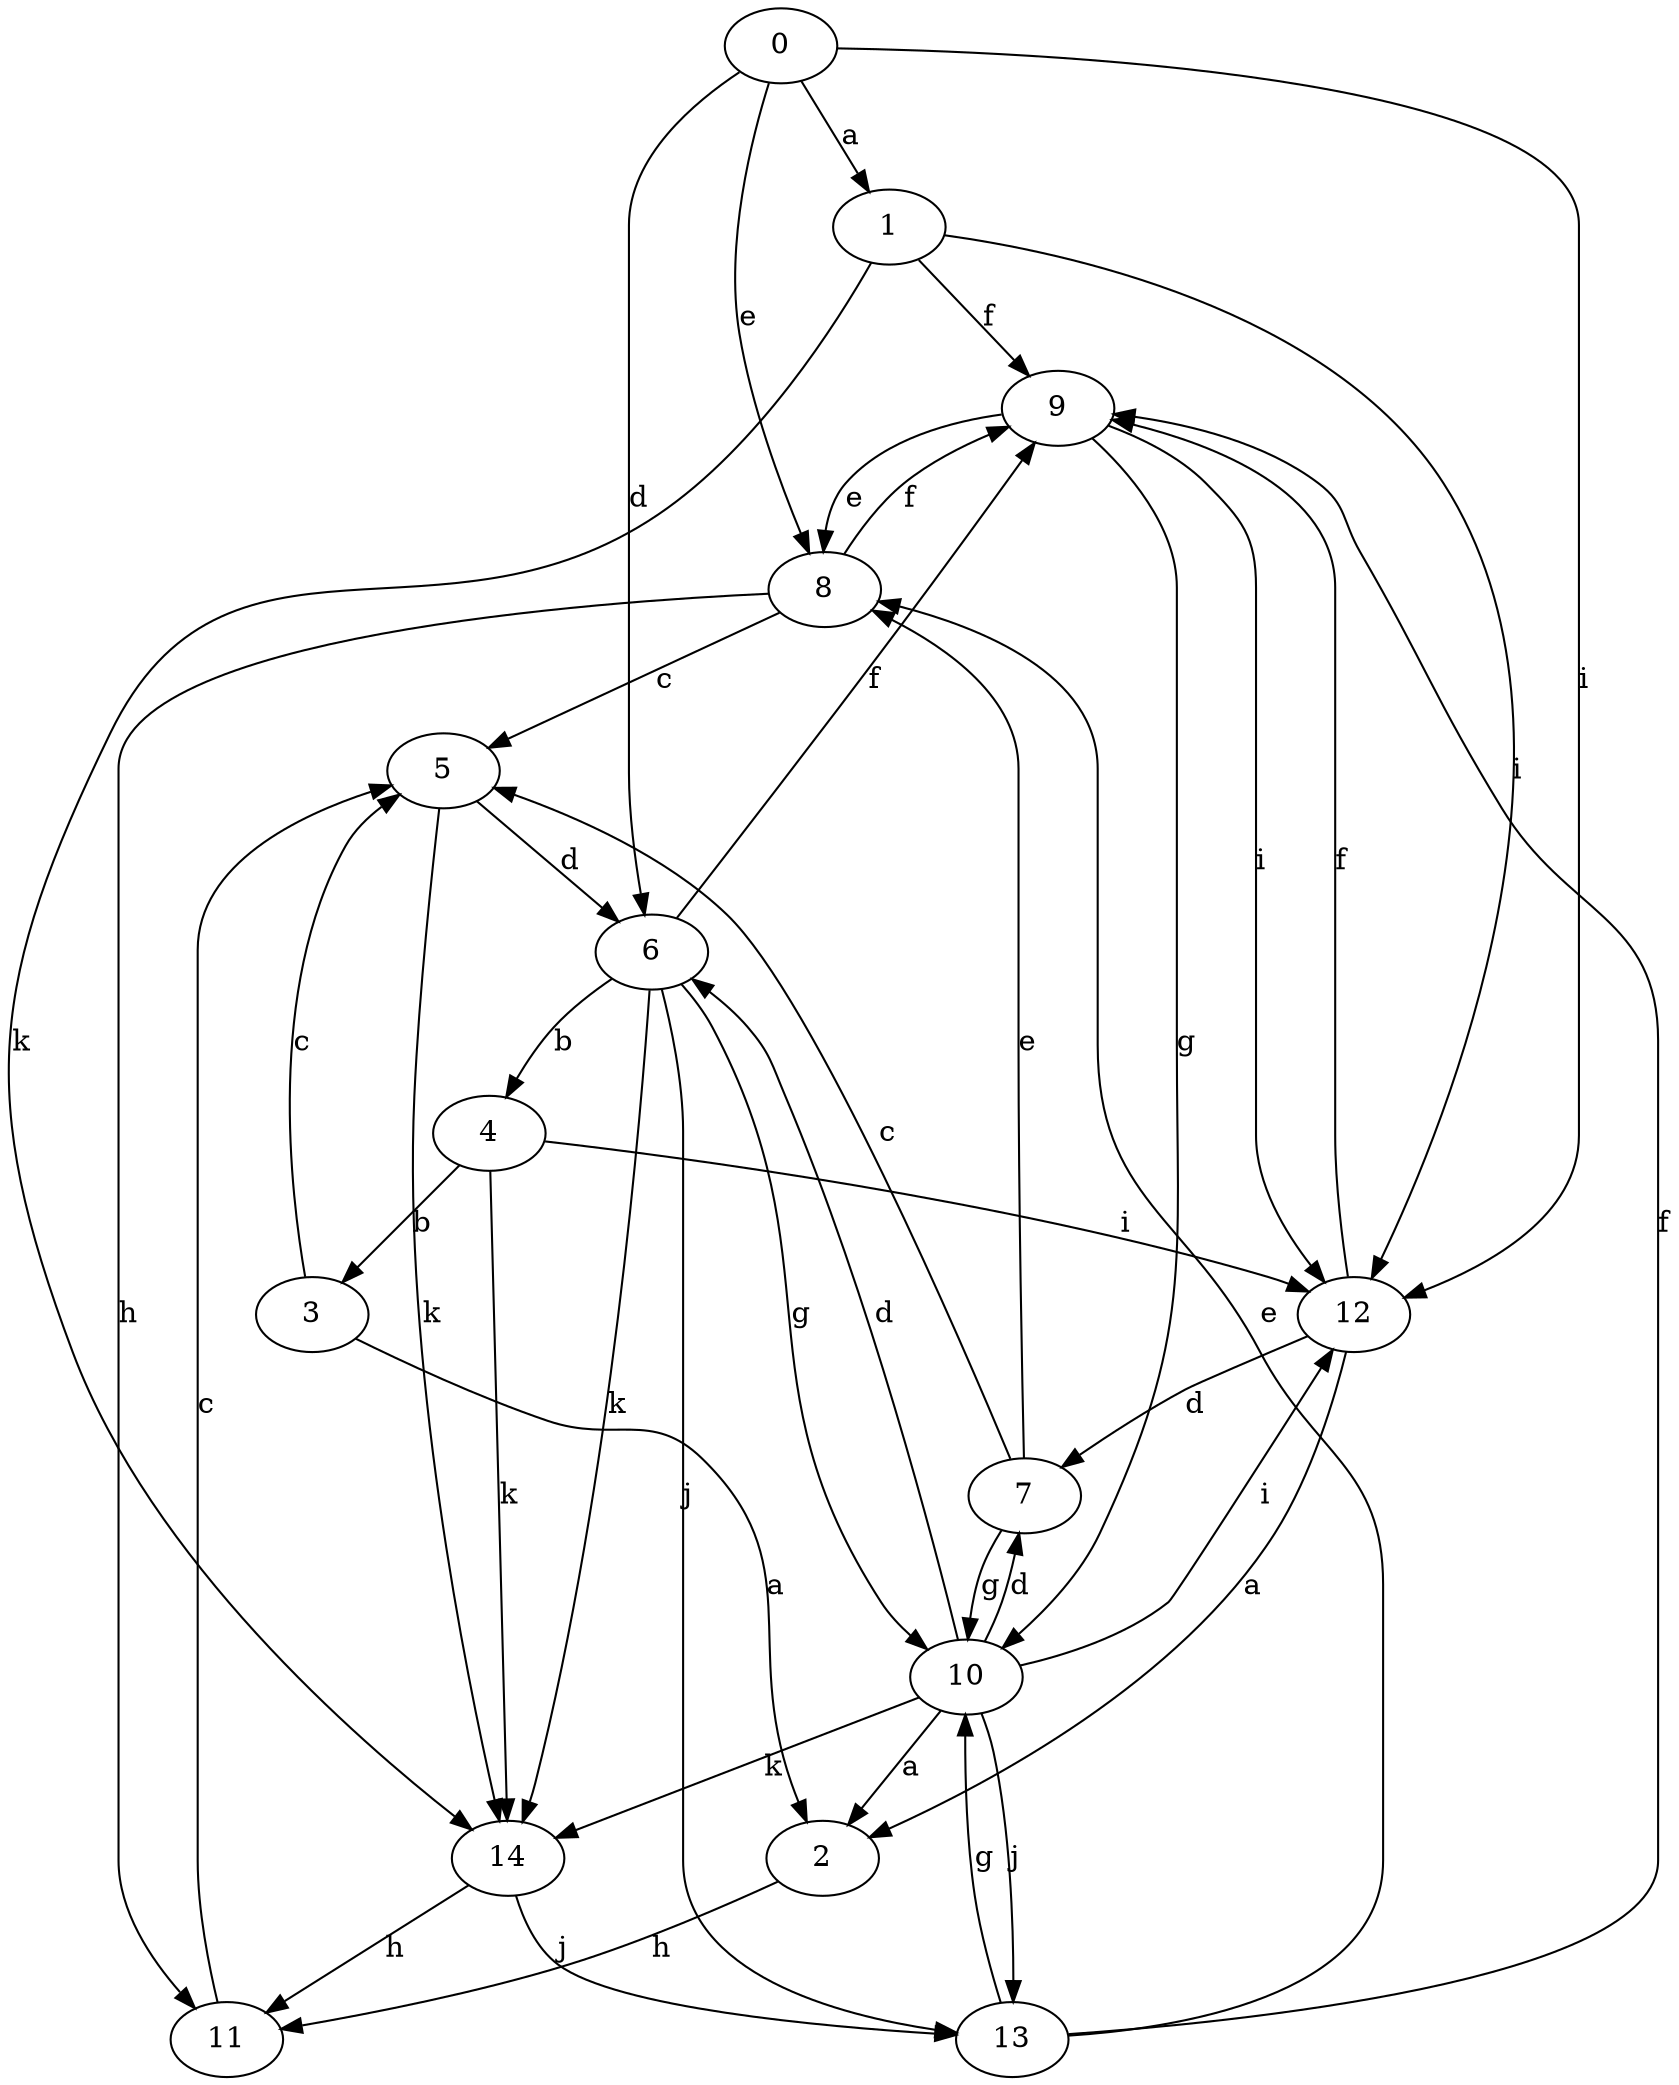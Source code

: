 strict digraph  {
0;
1;
2;
3;
4;
5;
6;
7;
8;
9;
10;
11;
12;
13;
14;
0 -> 1  [label=a];
0 -> 6  [label=d];
0 -> 8  [label=e];
0 -> 12  [label=i];
1 -> 9  [label=f];
1 -> 12  [label=i];
1 -> 14  [label=k];
2 -> 11  [label=h];
3 -> 2  [label=a];
3 -> 5  [label=c];
4 -> 3  [label=b];
4 -> 12  [label=i];
4 -> 14  [label=k];
5 -> 6  [label=d];
5 -> 14  [label=k];
6 -> 4  [label=b];
6 -> 9  [label=f];
6 -> 10  [label=g];
6 -> 13  [label=j];
6 -> 14  [label=k];
7 -> 5  [label=c];
7 -> 8  [label=e];
7 -> 10  [label=g];
8 -> 5  [label=c];
8 -> 9  [label=f];
8 -> 11  [label=h];
9 -> 8  [label=e];
9 -> 10  [label=g];
9 -> 12  [label=i];
10 -> 2  [label=a];
10 -> 6  [label=d];
10 -> 7  [label=d];
10 -> 12  [label=i];
10 -> 13  [label=j];
10 -> 14  [label=k];
11 -> 5  [label=c];
12 -> 2  [label=a];
12 -> 7  [label=d];
12 -> 9  [label=f];
13 -> 8  [label=e];
13 -> 9  [label=f];
13 -> 10  [label=g];
14 -> 11  [label=h];
14 -> 13  [label=j];
}
